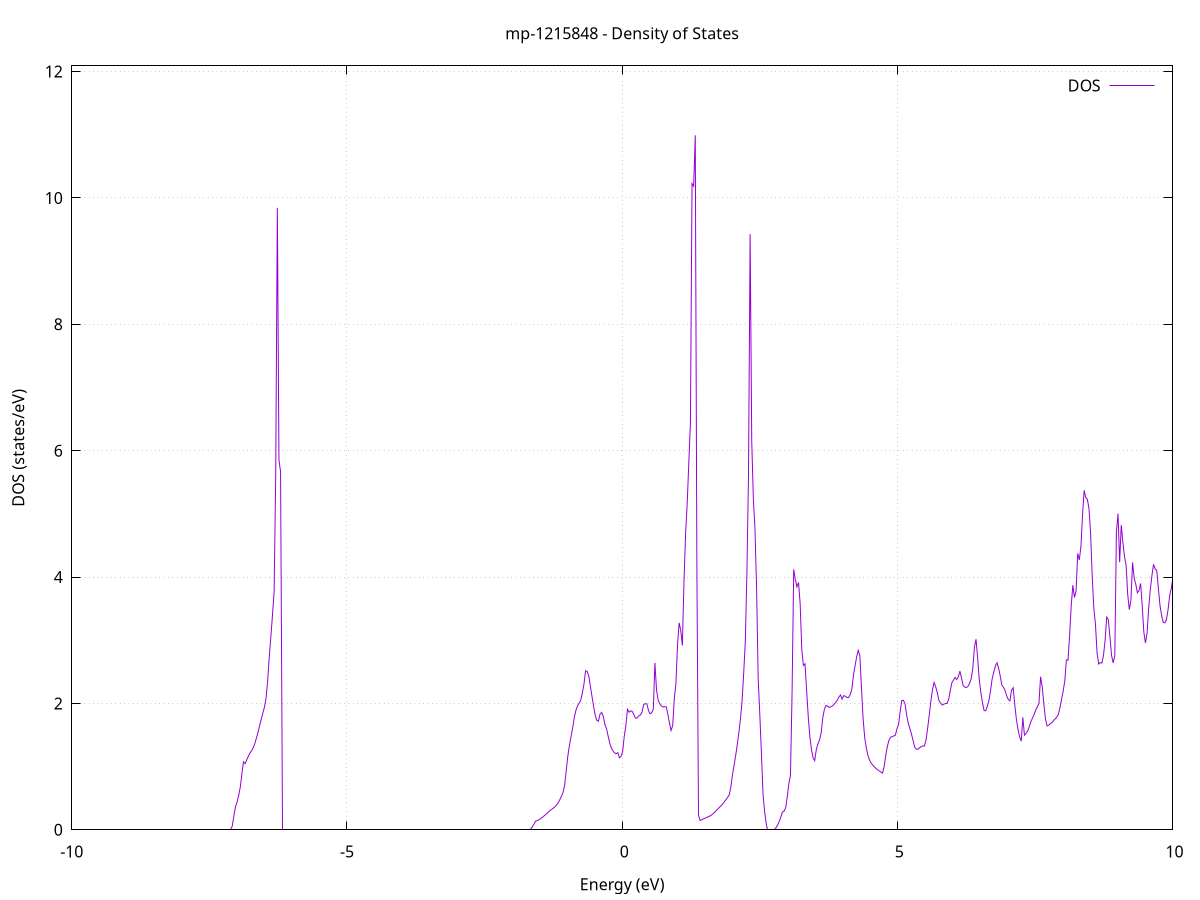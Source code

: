 set title 'mp-1215848 - Density of States'
set xlabel 'Energy (eV)'
set ylabel 'DOS (states/eV)'
set grid
set xrange [-10:10]
set yrange [0:12.090]
set xzeroaxis lt -1
set terminal png size 800,600
set output 'mp-1215848_dos_gnuplot.png'
plot '-' using 1:2 with lines title 'DOS'
-23.006400 0.000000
-22.977100 0.000000
-22.947700 0.000000
-22.918400 0.000000
-22.889100 0.000000
-22.859800 0.000000
-22.830500 0.000000
-22.801100 0.000000
-22.771800 0.000000
-22.742500 0.000000
-22.713200 0.000000
-22.683900 0.000000
-22.654500 0.000000
-22.625200 0.000000
-22.595900 0.000000
-22.566600 0.000000
-22.537300 0.000000
-22.507900 0.000000
-22.478600 0.000000
-22.449300 0.000000
-22.420000 0.000000
-22.390700 0.000000
-22.361300 0.000000
-22.332000 0.000000
-22.302700 0.000000
-22.273400 0.000000
-22.244100 0.000000
-22.214800 0.000000
-22.185400 0.000000
-22.156100 0.000000
-22.126800 0.000000
-22.097500 0.000000
-22.068200 0.000000
-22.038800 0.000000
-22.009500 0.000000
-21.980200 0.000000
-21.950900 0.000000
-21.921600 0.000000
-21.892200 0.000000
-21.862900 0.000000
-21.833600 0.000000
-21.804300 0.000000
-21.775000 0.000000
-21.745600 0.000000
-21.716300 0.000000
-21.687000 0.000000
-21.657700 0.000000
-21.628400 0.000000
-21.599000 0.000000
-21.569700 0.000000
-21.540400 0.000000
-21.511100 0.000000
-21.481800 0.000000
-21.452400 0.000000
-21.423100 0.000000
-21.393800 0.000000
-21.364500 0.000000
-21.335200 0.000000
-21.305900 0.000000
-21.276500 0.000000
-21.247200 0.000000
-21.217900 0.000000
-21.188600 0.000000
-21.159300 0.000000
-21.129900 0.000000
-21.100600 0.000000
-21.071300 0.000000
-21.042000 0.000000
-21.012700 0.000000
-20.983300 0.000000
-20.954000 0.000000
-20.924700 0.000000
-20.895400 0.000000
-20.866100 0.000000
-20.836700 0.000000
-20.807400 0.000000
-20.778100 0.000000
-20.748800 0.000000
-20.719500 0.000000
-20.690100 0.000000
-20.660800 0.000000
-20.631500 0.000000
-20.602200 0.000000
-20.572900 0.000000
-20.543600 0.000000
-20.514200 0.000000
-20.484900 0.000000
-20.455600 0.000000
-20.426300 0.000000
-20.397000 0.000000
-20.367600 0.000000
-20.338300 0.115200
-20.309000 2.913400
-20.279700 5.714400
-20.250400 12.373600
-20.221000 22.157500
-20.191700 15.319600
-20.162400 17.352800
-20.133100 13.279000
-20.103800 9.417800
-20.074400 7.151300
-20.045100 5.676300
-20.015800 8.977400
-19.986500 9.342400
-19.957200 10.348900
-19.927800 11.334300
-19.898500 17.225500
-19.869200 13.515700
-19.839900 9.532200
-19.810600 7.444600
-19.781200 5.580800
-19.751900 9.189600
-19.722600 37.466400
-19.693300 61.605100
-19.664000 24.422600
-19.634700 46.138300
-19.605300 13.578300
-19.576000 0.000000
-19.546700 0.000000
-19.517400 0.000000
-19.488100 0.000000
-19.458700 0.000000
-19.429400 0.000000
-19.400100 0.000000
-19.370800 0.000000
-19.341500 0.000000
-19.312100 0.000000
-19.282800 0.000000
-19.253500 0.000000
-19.224200 0.000000
-19.194900 0.000000
-19.165500 0.000000
-19.136200 0.000000
-19.106900 0.000000
-19.077600 0.000000
-19.048300 0.000000
-19.018900 0.000000
-18.989600 0.000000
-18.960300 0.000000
-18.931000 0.000000
-18.901700 0.000000
-18.872300 0.000000
-18.843000 0.000000
-18.813700 0.000000
-18.784400 0.000000
-18.755100 0.000000
-18.725800 0.000000
-18.696400 0.000000
-18.667100 0.000000
-18.637800 0.000000
-18.608500 0.000000
-18.579200 0.000000
-18.549800 0.000000
-18.520500 0.000000
-18.491200 0.000000
-18.461900 0.000000
-18.432600 0.000000
-18.403200 0.000000
-18.373900 0.000000
-18.344600 0.000000
-18.315300 0.000000
-18.286000 0.000000
-18.256600 0.000000
-18.227300 0.000000
-18.198000 0.000000
-18.168700 0.000000
-18.139400 0.000000
-18.110000 0.000000
-18.080700 0.000000
-18.051400 0.000000
-18.022100 0.000000
-17.992800 0.000000
-17.963500 0.000000
-17.934100 0.000000
-17.904800 0.000000
-17.875500 0.000000
-17.846200 0.000000
-17.816900 0.000000
-17.787500 0.000000
-17.758200 0.000000
-17.728900 0.000000
-17.699600 0.000000
-17.670300 0.000000
-17.640900 0.000000
-17.611600 0.000000
-17.582300 0.000000
-17.553000 0.000000
-17.523700 0.000000
-17.494300 0.000000
-17.465000 0.000000
-17.435700 0.000000
-17.406400 0.000000
-17.377100 0.000000
-17.347700 0.000000
-17.318400 0.000000
-17.289100 0.000000
-17.259800 0.000000
-17.230500 0.000000
-17.201100 0.000000
-17.171800 0.000000
-17.142500 0.000000
-17.113200 0.000000
-17.083900 0.000000
-17.054600 0.000000
-17.025200 0.000000
-16.995900 0.000000
-16.966600 0.000000
-16.937300 0.000000
-16.908000 0.000000
-16.878600 0.000000
-16.849300 0.000000
-16.820000 0.000000
-16.790700 0.000000
-16.761400 0.000000
-16.732000 0.000000
-16.702700 0.000000
-16.673400 0.000000
-16.644100 0.000000
-16.614800 0.000000
-16.585400 0.000000
-16.556100 0.000000
-16.526800 0.000000
-16.497500 0.000000
-16.468200 0.000000
-16.438800 0.000000
-16.409500 0.000000
-16.380200 0.000000
-16.350900 0.000000
-16.321600 0.000000
-16.292300 0.000000
-16.262900 0.000000
-16.233600 0.000000
-16.204300 0.000000
-16.175000 0.000000
-16.145700 0.000000
-16.116300 0.000000
-16.087000 0.000000
-16.057700 0.000000
-16.028400 0.000000
-15.999100 0.000000
-15.969700 0.000000
-15.940400 0.000000
-15.911100 0.000000
-15.881800 0.000000
-15.852500 0.000000
-15.823100 0.000000
-15.793800 0.000000
-15.764500 0.000000
-15.735200 0.000000
-15.705900 0.000000
-15.676500 0.000000
-15.647200 0.000000
-15.617900 0.000000
-15.588600 0.000000
-15.559300 0.000000
-15.529900 0.000000
-15.500600 0.000000
-15.471300 0.000000
-15.442000 0.000000
-15.412700 0.000000
-15.383400 0.000000
-15.354000 0.000000
-15.324700 0.000000
-15.295400 0.000000
-15.266100 0.000000
-15.236800 0.000000
-15.207400 0.000000
-15.178100 0.000000
-15.148800 0.000000
-15.119500 0.000000
-15.090200 0.000000
-15.060800 0.000000
-15.031500 0.000000
-15.002200 0.000000
-14.972900 0.000000
-14.943600 0.000000
-14.914200 0.000000
-14.884900 0.000000
-14.855600 0.000000
-14.826300 0.000000
-14.797000 0.000000
-14.767600 0.000000
-14.738300 0.000000
-14.709000 0.000000
-14.679700 0.000000
-14.650400 0.000000
-14.621000 0.000000
-14.591700 0.000000
-14.562400 0.000000
-14.533100 0.000000
-14.503800 0.000000
-14.474500 0.000000
-14.445100 0.000000
-14.415800 0.000000
-14.386500 0.000000
-14.357200 0.000000
-14.327900 0.000000
-14.298500 0.000000
-14.269200 0.000000
-14.239900 0.000000
-14.210600 0.000000
-14.181300 0.000000
-14.151900 0.000000
-14.122600 0.000000
-14.093300 0.000000
-14.064000 0.000000
-14.034700 0.000000
-14.005300 0.000000
-13.976000 0.000000
-13.946700 0.000000
-13.917400 0.000000
-13.888100 0.000000
-13.858700 0.000000
-13.829400 0.000000
-13.800100 0.000000
-13.770800 0.000000
-13.741500 0.000000
-13.712200 0.000000
-13.682800 0.000000
-13.653500 0.000000
-13.624200 0.000000
-13.594900 0.000000
-13.565600 0.000000
-13.536200 0.000000
-13.506900 0.000000
-13.477600 0.000000
-13.448300 0.000000
-13.419000 0.000000
-13.389600 0.000000
-13.360300 0.000000
-13.331000 0.000000
-13.301700 0.000000
-13.272400 0.000000
-13.243000 0.000000
-13.213700 0.000000
-13.184400 0.000000
-13.155100 0.000000
-13.125800 0.000000
-13.096400 0.000000
-13.067100 0.000000
-13.037800 0.000000
-13.008500 0.000000
-12.979200 0.000000
-12.949800 0.000000
-12.920500 0.000000
-12.891200 0.000000
-12.861900 0.000000
-12.832600 0.000000
-12.803300 0.000000
-12.773900 0.000000
-12.744600 0.000000
-12.715300 0.000000
-12.686000 0.000000
-12.656700 0.000000
-12.627300 0.000000
-12.598000 0.000000
-12.568700 0.000000
-12.539400 0.000000
-12.510100 0.000000
-12.480700 0.000000
-12.451400 0.000000
-12.422100 0.000000
-12.392800 0.000000
-12.363500 0.000000
-12.334100 0.000000
-12.304800 0.000000
-12.275500 0.000000
-12.246200 0.000000
-12.216900 0.000000
-12.187500 0.000000
-12.158200 0.000000
-12.128900 0.000000
-12.099600 0.000000
-12.070300 0.000000
-12.041000 0.000000
-12.011600 0.000000
-11.982300 0.000000
-11.953000 0.000000
-11.923700 0.000000
-11.894400 0.000000
-11.865000 0.000000
-11.835700 0.000000
-11.806400 0.000000
-11.777100 0.000000
-11.747800 0.000000
-11.718400 0.000000
-11.689100 0.000000
-11.659800 0.000000
-11.630500 0.000000
-11.601200 0.000000
-11.571800 0.000000
-11.542500 0.000000
-11.513200 0.000000
-11.483900 0.000000
-11.454600 0.000000
-11.425200 0.000000
-11.395900 0.000000
-11.366600 0.000000
-11.337300 0.000000
-11.308000 0.000000
-11.278600 0.000000
-11.249300 0.000000
-11.220000 0.000000
-11.190700 0.000000
-11.161400 0.000000
-11.132100 0.000000
-11.102700 0.000000
-11.073400 0.000000
-11.044100 0.000000
-11.014800 0.000000
-10.985500 0.000000
-10.956100 0.000000
-10.926800 0.000000
-10.897500 0.000000
-10.868200 0.000000
-10.838900 0.000000
-10.809500 0.000000
-10.780200 0.000000
-10.750900 0.000000
-10.721600 0.000000
-10.692300 0.000000
-10.662900 0.000000
-10.633600 0.000000
-10.604300 0.000000
-10.575000 0.000000
-10.545700 0.000000
-10.516300 0.000000
-10.487000 0.000000
-10.457700 0.000000
-10.428400 0.000000
-10.399100 0.000000
-10.369700 0.000000
-10.340400 0.000000
-10.311100 0.000000
-10.281800 0.000000
-10.252500 0.000000
-10.223200 0.000000
-10.193800 0.000000
-10.164500 0.000000
-10.135200 0.000000
-10.105900 0.000000
-10.076600 0.000000
-10.047200 0.000000
-10.017900 0.000000
-9.988600 0.000000
-9.959300 0.000000
-9.930000 0.000000
-9.900600 0.000000
-9.871300 0.000000
-9.842000 0.000000
-9.812700 0.000000
-9.783400 0.000000
-9.754000 0.000000
-9.724700 0.000000
-9.695400 0.000000
-9.666100 0.000000
-9.636800 0.000000
-9.607400 0.000000
-9.578100 0.000000
-9.548800 0.000000
-9.519500 0.000000
-9.490200 0.000000
-9.460900 0.000000
-9.431500 0.000000
-9.402200 0.000000
-9.372900 0.000000
-9.343600 0.000000
-9.314300 0.000000
-9.284900 0.000000
-9.255600 0.000000
-9.226300 0.000000
-9.197000 0.000000
-9.167700 0.000000
-9.138300 0.000000
-9.109000 0.000000
-9.079700 0.000000
-9.050400 0.000000
-9.021100 0.000000
-8.991700 0.000000
-8.962400 0.000000
-8.933100 0.000000
-8.903800 0.000000
-8.874500 0.000000
-8.845100 0.000000
-8.815800 0.000000
-8.786500 0.000000
-8.757200 0.000000
-8.727900 0.000000
-8.698500 0.000000
-8.669200 0.000000
-8.639900 0.000000
-8.610600 0.000000
-8.581300 0.000000
-8.552000 0.000000
-8.522600 0.000000
-8.493300 0.000000
-8.464000 0.000000
-8.434700 0.000000
-8.405400 0.000000
-8.376000 0.000000
-8.346700 0.000000
-8.317400 0.000000
-8.288100 0.000000
-8.258800 0.000000
-8.229400 0.000000
-8.200100 0.000000
-8.170800 0.000000
-8.141500 0.000000
-8.112200 0.000000
-8.082800 0.000000
-8.053500 0.000000
-8.024200 0.000000
-7.994900 0.000000
-7.965600 0.000000
-7.936200 0.000000
-7.906900 0.000000
-7.877600 0.000000
-7.848300 0.000000
-7.819000 0.000000
-7.789700 0.000000
-7.760300 0.000000
-7.731000 0.000000
-7.701700 0.000000
-7.672400 0.000000
-7.643100 0.000000
-7.613700 0.000000
-7.584400 0.000000
-7.555100 0.000000
-7.525800 0.000000
-7.496500 0.000000
-7.467100 0.000000
-7.437800 0.000000
-7.408500 0.000000
-7.379200 0.000000
-7.349900 0.000000
-7.320500 0.000000
-7.291200 0.000000
-7.261900 0.000000
-7.232600 0.000000
-7.203300 0.000000
-7.173900 0.000000
-7.144600 0.000000
-7.115300 0.000000
-7.086000 0.052800
-7.056700 0.209400
-7.027300 0.360200
-6.998000 0.433800
-6.968700 0.541700
-6.939400 0.668800
-6.910100 0.876400
-6.880800 1.075600
-6.851400 1.046400
-6.822100 1.105000
-6.792800 1.162500
-6.763500 1.213100
-6.734200 1.249100
-6.704800 1.295300
-6.675500 1.362400
-6.646200 1.447100
-6.616900 1.538000
-6.587600 1.645300
-6.558200 1.748000
-6.528900 1.845900
-6.499600 1.939700
-6.470300 2.082100
-6.441000 2.362200
-6.411600 2.740900
-6.382300 3.060400
-6.353000 3.404200
-6.323700 3.761400
-6.294400 5.654700
-6.265000 9.843700
-6.235700 5.848300
-6.206400 5.669100
-6.177100 0.000000
-6.147800 0.000000
-6.118400 0.000000
-6.089100 0.000000
-6.059800 0.000000
-6.030500 0.000000
-6.001200 0.000000
-5.971900 0.000000
-5.942500 0.000000
-5.913200 0.000000
-5.883900 0.000000
-5.854600 0.000000
-5.825300 0.000000
-5.795900 0.000000
-5.766600 0.000000
-5.737300 0.000000
-5.708000 0.000000
-5.678700 0.000000
-5.649300 0.000000
-5.620000 0.000000
-5.590700 0.000000
-5.561400 0.000000
-5.532100 0.000000
-5.502700 0.000000
-5.473400 0.000000
-5.444100 0.000000
-5.414800 0.000000
-5.385500 0.000000
-5.356100 0.000000
-5.326800 0.000000
-5.297500 0.000000
-5.268200 0.000000
-5.238900 0.000000
-5.209600 0.000000
-5.180200 0.000000
-5.150900 0.000000
-5.121600 0.000000
-5.092300 0.000000
-5.063000 0.000000
-5.033600 0.000000
-5.004300 0.000000
-4.975000 0.000000
-4.945700 0.000000
-4.916400 0.000000
-4.887000 0.000000
-4.857700 0.000000
-4.828400 0.000000
-4.799100 0.000000
-4.769800 0.000000
-4.740400 0.000000
-4.711100 0.000000
-4.681800 0.000000
-4.652500 0.000000
-4.623200 0.000000
-4.593800 0.000000
-4.564500 0.000000
-4.535200 0.000000
-4.505900 0.000000
-4.476600 0.000000
-4.447200 0.000000
-4.417900 0.000000
-4.388600 0.000000
-4.359300 0.000000
-4.330000 0.000000
-4.300700 0.000000
-4.271300 0.000000
-4.242000 0.000000
-4.212700 0.000000
-4.183400 0.000000
-4.154100 0.000000
-4.124700 0.000000
-4.095400 0.000000
-4.066100 0.000000
-4.036800 0.000000
-4.007500 0.000000
-3.978100 0.000000
-3.948800 0.000000
-3.919500 0.000000
-3.890200 0.000000
-3.860900 0.000000
-3.831500 0.000000
-3.802200 0.000000
-3.772900 0.000000
-3.743600 0.000000
-3.714300 0.000000
-3.684900 0.000000
-3.655600 0.000000
-3.626300 0.000000
-3.597000 0.000000
-3.567700 0.000000
-3.538400 0.000000
-3.509000 0.000000
-3.479700 0.000000
-3.450400 0.000000
-3.421100 0.000000
-3.391800 0.000000
-3.362400 0.000000
-3.333100 0.000000
-3.303800 0.000000
-3.274500 0.000000
-3.245200 0.000000
-3.215800 0.000000
-3.186500 0.000000
-3.157200 0.000000
-3.127900 0.000000
-3.098600 0.000000
-3.069200 0.000000
-3.039900 0.000000
-3.010600 0.000000
-2.981300 0.000000
-2.952000 0.000000
-2.922600 0.000000
-2.893300 0.000000
-2.864000 0.000000
-2.834700 0.000000
-2.805400 0.000000
-2.776000 0.000000
-2.746700 0.000000
-2.717400 0.000000
-2.688100 0.000000
-2.658800 0.000000
-2.629500 0.000000
-2.600100 0.000000
-2.570800 0.000000
-2.541500 0.000000
-2.512200 0.000000
-2.482900 0.000000
-2.453500 0.000000
-2.424200 0.000000
-2.394900 0.000000
-2.365600 0.000000
-2.336300 0.000000
-2.306900 0.000000
-2.277600 0.000000
-2.248300 0.000000
-2.219000 0.000000
-2.189700 0.000000
-2.160300 0.000000
-2.131000 0.000000
-2.101700 0.000000
-2.072400 0.000000
-2.043100 0.000000
-2.013700 0.000000
-1.984400 0.000000
-1.955100 0.000000
-1.925800 0.000000
-1.896500 0.000000
-1.867100 0.000000
-1.837800 0.000000
-1.808500 0.000000
-1.779200 0.000000
-1.749900 0.000000
-1.720600 0.000000
-1.691200 0.000000
-1.661900 0.013900
-1.632600 0.045100
-1.603300 0.085900
-1.574000 0.136200
-1.544600 0.146000
-1.515300 0.157000
-1.486000 0.173900
-1.456700 0.192900
-1.427400 0.213200
-1.398000 0.234900
-1.368700 0.257600
-1.339400 0.281500
-1.310100 0.304000
-1.280800 0.323600
-1.251400 0.341500
-1.222100 0.362600
-1.192800 0.390500
-1.163500 0.427200
-1.134200 0.473100
-1.104800 0.527600
-1.075500 0.586700
-1.046200 0.694900
-1.016900 0.931700
-0.987600 1.161800
-0.958300 1.334700
-0.928900 1.475400
-0.899600 1.611400
-0.870300 1.774000
-0.841000 1.886800
-0.811700 1.960000
-0.782300 2.001100
-0.753000 2.048900
-0.723700 2.160800
-0.694400 2.301800
-0.665100 2.515800
-0.635700 2.507100
-0.606400 2.434600
-0.577100 2.270300
-0.547800 2.109500
-0.518500 1.953100
-0.489100 1.809700
-0.459800 1.731600
-0.430500 1.717500
-0.401200 1.831400
-0.371900 1.858300
-0.342500 1.796100
-0.313200 1.668700
-0.283900 1.599400
-0.254600 1.483200
-0.225300 1.370300
-0.195900 1.292800
-0.166600 1.248500
-0.137300 1.217200
-0.108000 1.205100
-0.078700 1.220900
-0.049400 1.139100
-0.020000 1.161000
0.009300 1.237100
0.038600 1.482000
0.067900 1.651200
0.097200 1.905700
0.126600 1.860600
0.155900 1.883700
0.185200 1.870000
0.214500 1.818700
0.243800 1.765500
0.273200 1.770800
0.302500 1.802400
0.331800 1.816800
0.361100 1.861000
0.390400 1.980900
0.419800 1.995100
0.449100 1.993100
0.478400 1.889200
0.507700 1.836000
0.537000 1.852800
0.566400 1.908200
0.595700 2.640600
0.625000 2.209500
0.654300 2.053800
0.683600 1.993200
0.713000 1.960800
0.742300 1.943200
0.771600 1.948200
0.800900 1.946400
0.830200 1.829400
0.859500 1.691000
0.888900 1.571700
0.918200 1.647600
0.947500 2.075400
0.976800 2.309300
1.006100 2.926400
1.035500 3.275400
1.064800 3.154800
1.094100 2.915800
1.123400 3.910900
1.152700 4.684000
1.182100 5.162500
1.211400 5.807200
1.240700 6.441900
1.270000 10.227600
1.299300 10.186700
1.328700 10.990700
1.358000 4.155800
1.387300 0.232400
1.416600 0.148100
1.445900 0.159300
1.475300 0.171000
1.504600 0.182800
1.533900 0.194600
1.563200 0.206300
1.592500 0.218000
1.621800 0.233000
1.651200 0.253600
1.680500 0.277000
1.709800 0.303200
1.739100 0.329100
1.768400 0.354800
1.797800 0.381100
1.827100 0.409500
1.856400 0.440700
1.885700 0.474800
1.915000 0.511300
1.944400 0.548200
1.973700 0.665500
2.003000 0.859600
2.032300 1.013200
2.061600 1.168800
2.091000 1.340600
2.120300 1.535300
2.149600 1.754600
2.178900 2.031400
2.208200 2.475100
2.237600 2.976200
2.266900 4.062700
2.296200 5.625900
2.325500 9.428400
2.354800 6.149200
2.384200 5.230300
2.413500 4.763200
2.442800 3.818700
2.472100 2.392800
2.501400 1.824000
2.530700 1.205900
2.560100 0.557900
2.589400 0.286100
2.618700 0.089000
2.648000 0.000000
2.677300 0.000000
2.706700 0.000000
2.736000 0.000000
2.765300 0.000000
2.794600 0.030000
2.823900 0.073500
2.853300 0.130000
2.882600 0.199400
2.911900 0.281800
2.941200 0.292300
2.970500 0.345800
2.999900 0.520100
3.029200 0.730600
3.058500 0.861600
3.087800 2.180300
3.117100 4.120800
3.146500 3.962600
3.175800 3.844500
3.205100 3.914800
3.234400 3.580400
3.263700 2.858200
3.293000 2.600400
3.322400 2.627500
3.351700 2.212200
3.381000 1.796100
3.410300 1.475700
3.439600 1.273400
3.469000 1.140500
3.498300 1.094000
3.527600 1.268000
3.556900 1.360900
3.586200 1.416800
3.615600 1.532700
3.644900 1.765200
3.674200 1.905400
3.703500 1.965600
3.732800 1.958000
3.762200 1.936900
3.791500 1.946200
3.820800 1.961200
3.850100 1.984200
3.879400 2.015900
3.908800 2.049400
3.938100 2.100900
3.967400 2.133000
3.996700 2.068800
4.026000 2.122600
4.055400 2.114300
4.084700 2.093800
4.114000 2.092100
4.143300 2.137700
4.172600 2.217200
4.201900 2.438000
4.231300 2.591400
4.260600 2.734300
4.289900 2.839600
4.319200 2.756600
4.348500 2.249100
4.377900 1.764000
4.407200 1.460700
4.436500 1.293300
4.465800 1.178800
4.495100 1.103900
4.524500 1.056400
4.553800 1.024800
4.583100 0.995000
4.612400 0.970100
4.641700 0.949600
4.671100 0.931400
4.700400 0.913300
4.729700 0.897100
4.759000 0.993000
4.788300 1.166300
4.817700 1.314700
4.847000 1.415500
4.876300 1.463700
4.905600 1.473500
4.934900 1.485400
4.964300 1.496000
4.993600 1.598300
5.022900 1.668200
5.052200 1.870400
5.081500 2.045600
5.110800 2.049200
5.140200 1.993200
5.169500 1.817400
5.198800 1.688400
5.228100 1.599300
5.257400 1.514300
5.286800 1.408700
5.316100 1.306300
5.345400 1.274600
5.374700 1.274300
5.404000 1.296800
5.433400 1.315400
5.462700 1.328600
5.492000 1.323400
5.521300 1.421100
5.550600 1.604500
5.580000 1.814400
5.609300 2.032800
5.638600 2.213300
5.667900 2.331500
5.697200 2.263800
5.726600 2.169900
5.755900 2.045000
5.785200 2.008400
5.814500 1.974400
5.843800 1.987400
5.873100 1.997300
5.902500 1.999300
5.931800 2.064400
5.961100 2.195200
5.990400 2.327700
6.019700 2.368000
6.049100 2.410700
6.078400 2.378300
6.107700 2.419300
6.137000 2.511300
6.166300 2.402100
6.195700 2.283900
6.225000 2.258200
6.254300 2.251200
6.283600 2.270000
6.312900 2.316400
6.342300 2.389600
6.371600 2.555500
6.400900 2.890900
6.430200 3.014900
6.459500 2.718800
6.488900 2.377500
6.518200 2.169600
6.547500 2.010600
6.576800 1.886600
6.606100 1.884000
6.635500 1.954600
6.664800 2.048100
6.694100 2.206300
6.723400 2.391100
6.752700 2.497100
6.782000 2.594200
6.811400 2.643200
6.840700 2.557700
6.870000 2.432700
6.899300 2.290900
6.928600 2.254000
6.958000 2.203200
6.987300 2.119200
7.016600 2.060600
7.045900 2.041500
7.075200 2.210200
7.104600 2.248500
7.133900 1.979900
7.163200 1.751800
7.192500 1.589900
7.221800 1.470000
7.251200 1.401000
7.280500 1.780100
7.309800 1.498600
7.339100 1.523700
7.368400 1.562900
7.397800 1.632800
7.427100 1.710300
7.456400 1.768900
7.485700 1.826900
7.515000 1.894400
7.544300 1.947000
7.573700 2.002100
7.603000 2.422300
7.632300 2.265700
7.661600 1.999100
7.690900 1.756300
7.720300 1.644900
7.749600 1.652300
7.778900 1.677100
7.808200 1.695400
7.837500 1.728100
7.866900 1.753300
7.896200 1.782100
7.925500 1.825100
7.954800 1.931100
7.984100 2.065800
8.013500 2.193900
8.042800 2.354800
8.072100 2.687700
8.101400 2.683500
8.130700 3.076400
8.160100 3.547300
8.189400 3.871300
8.218700 3.677900
8.248000 3.777300
8.277300 4.373900
8.306700 4.269700
8.336000 4.484500
8.365300 4.974800
8.394600 5.372300
8.423900 5.257800
8.453200 5.230700
8.482600 5.080200
8.511900 4.692000
8.541200 4.008500
8.570500 3.506000
8.599800 3.256800
8.629200 2.801300
8.658500 2.623000
8.687800 2.645800
8.717100 2.638200
8.746400 2.758500
8.775800 3.005100
8.805100 3.368000
8.834400 3.324500
8.863700 3.047500
8.893000 2.756600
8.922400 2.639900
8.951700 2.762100
8.981000 4.713400
9.010300 5.004300
9.039600 4.234300
9.069000 4.822500
9.098300 4.548900
9.127600 4.327800
9.156900 4.184600
9.186200 3.723800
9.215600 3.484300
9.244900 3.635400
9.274200 4.230800
9.303500 3.982700
9.332800 3.886100
9.362100 3.750800
9.391500 3.786000
9.420800 3.898400
9.450100 3.537600
9.479400 3.128300
9.508700 2.955800
9.538100 3.111200
9.567400 3.506700
9.596700 3.804400
9.626000 4.019700
9.655300 4.200900
9.684700 4.129200
9.714000 4.107300
9.743300 3.825700
9.772600 3.549700
9.801900 3.394200
9.831300 3.283100
9.860600 3.275300
9.889900 3.326200
9.919200 3.482100
9.948500 3.705900
9.977900 3.818600
10.007200 3.985600
10.036500 4.025300
10.065800 3.871900
10.095100 3.839900
10.124400 3.510300
10.153800 3.252000
10.183100 3.101800
10.212400 3.064000
10.241700 3.064400
10.271000 3.080000
10.300400 3.061900
10.329700 3.081600
10.359000 3.220200
10.388300 3.276400
10.417600 3.427800
10.447000 3.858900
10.476300 4.860500
10.505600 6.144700
10.534900 6.339000
10.564200 6.347000
10.593600 6.003400
10.622900 5.748100
10.652200 5.548200
10.681500 5.279900
10.710800 4.958400
10.740200 4.997700
10.769500 4.672800
10.798800 4.688600
10.828100 4.740400
10.857400 5.461200
10.886800 5.456100
10.916100 5.234400
10.945400 4.760600
10.974700 4.540400
11.004000 3.841000
11.033300 3.307500
11.062700 2.886900
11.092000 2.586100
11.121300 2.295700
11.150600 1.889500
11.179900 1.382200
11.209300 1.066500
11.238600 0.961500
11.267900 0.904800
11.297200 0.872600
11.326500 0.970300
11.355900 1.112600
11.385200 1.132100
11.414500 1.110200
11.443800 1.102200
11.473100 1.122400
11.502500 1.149600
11.531800 1.171500
11.561100 1.187000
11.590400 1.196400
11.619700 1.187500
11.649100 1.198200
11.678400 1.216300
11.707700 1.242700
11.737000 1.278100
11.766300 1.322000
11.795600 1.373300
11.825000 1.462300
11.854300 1.516100
11.883600 1.610300
11.912900 1.587100
11.942200 1.508600
11.971600 1.422900
12.000900 1.343800
12.030200 1.283600
12.059500 1.227300
12.088800 1.198900
12.118200 1.178300
12.147500 1.157600
12.176800 1.134500
12.206100 1.108900
12.235400 1.090900
12.264800 1.079100
12.294100 1.074200
12.323400 1.077400
12.352700 1.116500
12.382000 1.173700
12.411400 1.242700
12.440700 1.319500
12.470000 1.395600
12.499300 1.478900
12.528600 1.561200
12.558000 1.702600
12.587300 1.968900
12.616600 2.251100
12.645900 2.161900
12.675200 2.153100
12.704500 2.110900
12.733900 2.188200
12.763200 2.114200
12.792500 2.066400
12.821800 1.981400
12.851100 1.861800
12.880500 1.869600
12.909800 1.891200
12.939100 1.914000
12.968400 1.931900
12.997700 1.998400
13.027100 1.987300
13.056400 1.991600
13.085700 1.975900
13.115000 1.985200
13.144300 1.811800
13.173700 1.793300
13.203000 1.797800
13.232300 1.830300
13.261600 1.941100
13.290900 1.978900
13.320300 2.054500
13.349600 2.068300
13.378900 2.084500
13.408200 2.095100
13.437500 2.064500
13.466900 2.005000
13.496200 1.971900
13.525500 1.978700
13.554800 2.019300
13.584100 2.051100
13.613400 2.149600
13.642800 2.160500
13.672100 2.121900
13.701400 2.321000
13.730700 2.429300
13.760000 2.572500
13.789400 2.849700
13.818700 3.139900
13.848000 3.244800
13.877300 3.391800
13.906600 3.272600
13.936000 3.066700
13.965300 2.842800
13.994600 2.681500
14.023900 2.563500
14.053200 2.261500
14.082600 2.219600
14.111900 2.242600
14.141200 2.344200
14.170500 2.407300
14.199800 2.455500
14.229200 2.535200
14.258500 2.602400
14.287800 2.661000
14.317100 2.716200
14.346400 2.755000
14.375700 2.802000
14.405100 3.055500
14.434400 2.694500
14.463700 2.671600
14.493000 2.673200
14.522300 2.615200
14.551700 2.421900
14.581000 2.226000
14.610300 2.099400
14.639600 2.010900
14.668900 1.958200
14.698300 1.917500
14.727600 1.885500
14.756900 1.873200
14.786200 1.872000
14.815500 1.873400
14.844900 1.882200
14.874200 1.984600
14.903500 2.127000
14.932800 2.301200
14.962100 2.684700
14.991500 2.921700
15.020800 2.883600
15.050100 2.678900
15.079400 2.359100
15.108700 2.232900
15.138100 2.154900
15.167400 2.202100
15.196700 2.122500
15.226000 2.072500
15.255300 2.022300
15.284600 1.977200
15.314000 1.972400
15.343300 1.998200
15.372600 2.018300
15.401900 2.041900
15.431200 2.349200
15.460600 2.342100
15.489900 2.390900
15.519200 2.386600
15.548500 2.355500
15.577800 2.344100
15.607200 2.426200
15.636500 2.547100
15.665800 2.632200
15.695100 2.824700
15.724400 2.710100
15.753800 2.522900
15.783100 2.355700
15.812400 2.315400
15.841700 2.286600
15.871000 2.291600
15.900400 2.541700
15.929700 2.579100
15.959000 2.674300
15.988300 2.586000
16.017600 2.388500
16.046900 2.086500
16.076300 1.825400
16.105600 1.705500
16.134900 1.531400
16.164200 1.374400
16.193500 1.294300
16.222900 1.268500
16.252200 1.269100
16.281500 1.286500
16.310800 1.331400
16.340100 1.418700
16.369500 1.530300
16.398800 1.679100
16.428100 1.833600
16.457400 1.962900
16.486700 2.304200
16.516100 2.126800
16.545400 2.496900
16.574700 2.466600
16.604000 2.225200
16.633300 2.171500
16.662700 2.218400
16.692000 2.354500
16.721300 2.652200
16.750600 2.589800
16.779900 2.404700
16.809300 2.167900
16.838600 1.934400
16.867900 1.672900
16.897200 1.622500
16.926500 1.643600
16.955800 1.700000
16.985200 2.260000
17.014500 1.731400
17.043800 1.777600
17.073100 1.848500
17.102400 1.961400
17.131800 2.096100
17.161100 2.215300
17.190400 2.311000
17.219700 2.536100
17.249000 2.720100
17.278400 2.758100
17.307700 2.686300
17.337000 2.507100
17.366300 2.273600
17.395600 2.009000
17.425000 1.770000
17.454300 1.718200
17.483600 1.809600
17.512900 2.031800
17.542200 2.396600
17.571600 2.523000
17.600900 2.634900
17.630200 2.647300
17.659500 2.614200
17.688800 2.613500
17.718200 2.866400
17.747500 2.597600
17.776800 2.562100
17.806100 2.503100
17.835400 2.420100
17.864700 2.334700
17.894100 2.319700
17.923400 2.279200
17.952700 2.199800
17.982000 2.129900
18.011300 2.102100
18.040700 2.073700
18.070000 2.086500
18.099300 2.156400
18.128600 2.221100
18.157900 2.404500
18.187300 2.087900
18.216600 1.834800
18.245900 1.777800
18.275200 1.649200
18.304500 1.584800
18.333900 1.533600
18.363200 1.497700
18.392500 1.514000
18.421800 1.514700
18.451100 1.593300
18.480500 1.683500
18.509800 1.830600
18.539100 1.947500
18.568400 2.048200
18.597700 2.191700
18.627000 2.353800
18.656400 2.582100
18.685700 2.772300
18.715000 2.801300
18.744300 2.805500
18.773600 2.697900
18.803000 2.901500
18.832300 2.982600
18.861600 3.006700
18.890900 3.025100
18.920200 3.471100
18.949600 2.898800
18.978900 2.765300
19.008200 2.645200
19.037500 2.512300
19.066800 2.375400
19.096200 2.265000
19.125500 2.250400
19.154800 2.284500
19.184100 2.262500
19.213400 2.324500
19.242800 2.508800
19.272100 2.614800
19.301400 2.562900
19.330700 2.551300
19.360000 2.525000
19.389400 2.639900
19.418700 2.769100
19.448000 3.137100
19.477300 2.957700
19.506600 2.715400
19.535900 2.376400
19.565300 2.276800
19.594600 2.214200
19.623900 2.248800
19.653200 2.334800
19.682500 2.469300
19.711900 2.667000
19.741200 2.894000
19.770500 3.114900
19.799800 3.237400
19.829100 3.207200
19.858500 3.241600
19.887800 3.350400
19.917100 3.316800
19.946400 3.149100
19.975700 2.911800
20.005100 2.436100
20.034400 2.280000
20.063700 2.135500
20.093000 2.049000
20.122300 1.955700
20.151700 1.909100
20.181000 1.927100
20.210300 2.009900
20.239600 2.006400
20.268900 2.018100
20.298300 2.057400
20.327600 2.097500
20.356900 2.251800
20.386200 2.344000
20.415500 2.327000
20.444800 2.351800
20.474200 2.381400
20.503500 2.440000
20.532800 2.495500
20.562100 2.580500
20.591400 2.588300
20.620800 2.711700
20.650100 2.643400
20.679400 2.712800
20.708700 2.833500
20.738000 2.951300
20.767400 2.995400
20.796700 3.009800
20.826000 3.018500
20.855300 3.038000
20.884600 2.980400
20.914000 2.810400
20.943300 2.687100
20.972600 2.728500
21.001900 2.681800
21.031200 2.433300
21.060600 2.352900
21.089900 2.366600
21.119200 2.391800
21.148500 2.481600
21.177800 2.594900
21.207100 2.584500
21.236500 2.635600
21.265800 2.534200
21.295100 2.499400
21.324400 2.544400
21.353700 2.615300
21.383100 2.693700
21.412400 2.740600
21.441700 2.636900
21.471000 2.616600
21.500300 2.583700
21.529700 2.503400
21.559000 2.424000
21.588300 2.350900
21.617600 2.351600
21.646900 2.405800
21.676300 2.528000
21.705600 2.665400
21.734900 2.824300
21.764200 2.966500
21.793500 3.051500
21.822900 3.082300
21.852200 2.939700
21.881500 2.885900
21.910800 2.766200
21.940100 2.653500
21.969500 2.363400
21.998800 2.231100
22.028100 2.192000
22.057400 2.179000
22.086700 2.158800
22.116000 2.123400
22.145400 2.045100
22.174700 2.019900
22.204000 2.006200
22.233300 1.990800
22.262600 1.970500
22.292000 1.947900
22.321300 1.948600
22.350600 1.988200
22.379900 2.103500
22.409200 2.287200
22.438600 2.489400
22.467900 2.711300
22.497200 2.941800
22.526500 3.034400
22.555800 3.115400
22.585200 3.160800
22.614500 3.112900
22.643800 3.027200
22.673100 2.980900
22.702400 2.961700
22.731800 2.964200
22.761100 2.996300
22.790400 2.973800
22.819700 2.903200
22.849000 2.733300
22.878300 2.537700
22.907700 2.370700
22.937000 2.276200
22.966300 2.241800
22.995600 2.220800
23.024900 2.181800
23.054300 2.102000
23.083600 2.082900
23.112900 2.090200
23.142200 2.075900
23.171500 2.072700
23.200900 2.064000
23.230200 2.086900
23.259500 2.197400
23.288800 2.185900
23.318100 2.258900
23.347500 2.315900
23.376800 2.409300
23.406100 2.397300
23.435400 2.351000
23.464700 2.331200
23.494100 2.347400
23.523400 2.313900
23.552700 2.256000
23.582000 2.173500
23.611300 2.105400
23.640700 2.169800
23.670000 2.336900
23.699300 2.329000
23.728600 2.456800
23.757900 2.514000
23.787200 2.547900
23.816600 2.523700
23.845900 2.528500
23.875200 2.322200
23.904500 1.962700
23.933800 1.901600
23.963200 1.930600
23.992500 2.000400
24.021800 2.065500
24.051100 2.139500
24.080400 2.271200
24.109800 2.439200
24.139100 2.573900
24.168400 2.657400
24.197700 2.733900
24.227000 2.815500
24.256400 2.904700
24.285700 2.880400
24.315000 3.029800
24.344300 3.322200
24.373600 3.141400
24.403000 2.855900
24.432300 2.824200
24.461600 2.820700
24.490900 2.796600
24.520200 2.807400
24.549600 2.811100
24.578900 2.882400
24.608200 2.945500
24.637500 2.956300
24.666800 2.954200
24.696100 2.956700
24.725500 2.980700
24.754800 3.028900
24.784100 3.093300
24.813400 3.163100
24.842700 3.223800
24.872100 3.330000
24.901400 3.249000
24.930700 3.144100
24.960000 3.339100
24.989300 3.221100
25.018700 3.017300
25.048000 3.189500
25.077300 2.890800
25.106600 2.858900
25.135900 2.927600
25.165300 3.068700
25.194600 2.783700
25.223900 2.703800
25.253200 2.519100
25.282500 2.473200
25.311900 2.424300
25.341200 2.431400
25.370500 2.470900
25.399800 2.515100
25.429100 2.528400
25.458400 2.510800
25.487800 2.451400
25.517100 2.430500
25.546400 2.562800
25.575700 2.667000
25.605000 2.629000
25.634400 2.649900
25.663700 2.761300
25.693000 2.950800
25.722300 3.104300
25.751600 3.265600
25.781000 3.417100
25.810300 3.523500
25.839600 3.545600
25.868900 3.489200
25.898200 3.424800
25.927600 3.334800
25.956900 3.575800
25.986200 3.194700
26.015500 3.031600
26.044800 2.936700
26.074200 2.907300
26.103500 3.034800
26.132800 3.263100
26.162100 3.283600
26.191400 3.050500
26.220800 3.135700
26.250100 3.083900
26.279400 3.017100
26.308700 2.914900
26.338000 2.835800
26.367300 2.813300
26.396700 2.800900
26.426000 2.772600
26.455300 2.699500
26.484600 2.730900
26.513900 2.720900
26.543300 2.720600
26.572600 2.716100
26.601900 2.728600
26.631200 2.676200
26.660500 2.714300
26.689900 2.841200
26.719200 2.931600
26.748500 3.155200
26.777800 3.554100
26.807100 3.840200
26.836500 3.876700
26.865800 3.768100
26.895100 3.552400
26.924400 3.365700
26.953700 3.048100
26.983100 2.809100
27.012400 2.581400
27.041700 2.472000
27.071000 2.376300
27.100300 2.259300
27.129600 2.250800
27.159000 2.189800
27.188300 2.198500
27.217600 2.212100
27.246900 2.247100
27.276200 2.322300
27.305600 2.296500
27.334900 2.289800
27.364200 2.305300
27.393500 2.356600
27.422800 2.385900
27.452200 2.376600
27.481500 2.400700
27.510800 2.483200
27.540100 2.553800
27.569400 2.588400
27.598800 2.636700
27.628100 2.653000
27.657400 2.623900
27.686700 2.583600
27.716000 2.559800
27.745400 2.583500
27.774700 2.733300
27.804000 2.835800
27.833300 2.965900
27.862600 2.727300
27.892000 2.485800
27.921300 2.467200
27.950600 2.538800
27.979900 2.676100
28.009200 2.960100
28.038500 3.307100
28.067900 3.570000
28.097200 3.735200
28.126500 3.761200
28.155800 3.682300
28.185100 3.532300
28.214500 3.314600
28.243800 3.139900
28.273100 3.168900
28.302400 3.129500
28.331700 3.030500
28.361100 3.005300
28.390400 3.079400
28.419700 3.144800
28.449000 3.124800
28.478300 3.149800
28.507700 3.165900
28.537000 3.223800
28.566300 3.214200
28.595600 3.257900
28.624900 3.231400
28.654300 3.226000
28.683600 3.217200
28.712900 3.274600
28.742200 3.468700
28.771500 3.786600
28.800900 3.327900
28.830200 2.964100
28.859500 2.633600
28.888800 2.433300
28.918100 2.339700
28.947400 2.220800
28.976800 2.096600
29.006100 1.980700
29.035400 1.874100
29.064700 1.778600
29.094000 1.733700
29.123400 1.731500
29.152700 1.753300
29.182000 1.839600
29.211300 1.955600
29.240600 2.164800
29.270000 2.560500
29.299300 2.845400
29.328600 3.151500
29.357900 3.474500
29.387200 3.817800
29.416600 3.671000
29.445900 3.321100
29.475200 3.030700
29.504500 2.786000
29.533800 2.605400
29.563200 2.523400
29.592500 2.525600
29.621800 2.411100
29.651100 2.377000
29.680400 2.394800
29.709700 2.431300
29.739100 2.518200
29.768400 2.599000
29.797700 2.688600
29.827000 2.711100
29.856300 2.717200
29.885700 2.656900
29.915000 2.650300
29.944300 2.742500
29.973600 2.815600
30.002900 2.899800
30.032300 3.091400
30.061600 3.206100
30.090900 3.129700
30.120200 3.149100
30.149500 2.977100
30.178900 2.948200
30.208200 2.854600
30.237500 2.662100
30.266800 2.607600
30.296100 2.634400
30.325500 2.693700
30.354800 2.719700
30.384100 2.658300
30.413400 2.750200
30.442700 2.629600
30.472100 2.544000
30.501400 2.532700
30.530700 2.555800
30.560000 2.590500
30.589300 2.642700
30.618600 2.702600
30.648000 2.784500
30.677300 2.827700
30.706600 2.787600
30.735900 2.769900
30.765200 2.798200
30.794600 2.846600
30.823900 2.932300
30.853200 2.906800
30.882500 2.964600
30.911800 3.055400
30.941200 3.136600
30.970500 3.207300
30.999800 3.301400
31.029100 3.181100
31.058400 3.052300
31.087800 2.971000
31.117100 2.848600
31.146400 2.851300
31.175700 2.880900
31.205000 2.968200
31.234400 2.970500
31.263700 2.933700
31.293000 2.960700
31.322300 3.148500
31.351600 3.283400
31.380900 3.090700
31.410300 2.893800
31.439600 2.668200
31.468900 2.589900
31.498200 2.508200
31.527500 2.356100
31.556900 2.205900
31.586200 2.111300
31.615500 2.046600
31.644800 1.985300
31.674100 1.944800
31.703500 1.922200
31.732800 1.919900
31.762100 2.118400
31.791400 2.177500
31.820700 2.243400
31.850100 2.453400
31.879400 2.403200
31.908700 2.351300
31.938000 2.504100
31.967300 2.599300
31.996700 2.564400
32.026000 2.458700
32.055300 2.353600
32.084600 2.244700
32.113900 2.155100
32.143300 2.028200
32.172600 1.756500
32.201900 1.395700
32.231200 1.249000
32.260500 1.215000
32.289800 1.180700
32.319200 1.160100
32.348500 1.145000
32.377800 1.132900
32.407100 1.128000
32.436400 1.129800
32.465800 1.103600
32.495100 1.135600
32.524400 1.028000
32.553700 0.957400
32.583000 0.919500
32.612400 0.854400
32.641700 0.799600
32.671000 0.761200
32.700300 0.704100
32.729600 0.564900
32.759000 0.425500
32.788300 0.301000
32.817600 0.197800
32.846900 0.116200
32.876200 0.055800
32.905600 0.021700
32.934900 0.005900
32.964200 0.000000
32.993500 0.000000
33.022800 0.000000
33.052200 0.000000
33.081500 0.000000
33.110800 0.000000
33.140100 0.000000
33.169400 0.000000
33.198700 0.000000
33.228100 0.000000
33.257400 0.000000
33.286700 0.000000
33.316000 0.000000
33.345300 0.000000
33.374700 0.000000
33.404000 0.000000
33.433300 0.000000
33.462600 0.000000
33.491900 0.000000
33.521300 0.000000
33.550600 0.000000
33.579900 0.000000
33.609200 0.000000
33.638500 0.000000
33.667900 0.000000
33.697200 0.000000
33.726500 0.000000
33.755800 0.000000
33.785100 0.000000
33.814500 0.000000
33.843800 0.000000
33.873100 0.000000
33.902400 0.000000
33.931700 0.000000
33.961000 0.000000
33.990400 0.000000
34.019700 0.000000
34.049000 0.000000
34.078300 0.000000
34.107600 0.000000
34.137000 0.000000
34.166300 0.000000
34.195600 0.000000
34.224900 0.000000
34.254200 0.000000
34.283600 0.000000
34.312900 0.000000
34.342200 0.000000
34.371500 0.000000
34.400800 0.000000
34.430200 0.000000
34.459500 0.000000
34.488800 0.000000
34.518100 0.000000
34.547400 0.000000
34.576800 0.000000
34.606100 0.000000
34.635400 0.000000
34.664700 0.000000
34.694000 0.000000
34.723400 0.000000
34.752700 0.000000
34.782000 0.000000
34.811300 0.000000
34.840600 0.000000
34.869900 0.000000
34.899300 0.000000
34.928600 0.000000
34.957900 0.000000
34.987200 0.000000
35.016500 0.000000
35.045900 0.000000
35.075200 0.000000
35.104500 0.000000
35.133800 0.000000
35.163100 0.000000
35.192500 0.000000
35.221800 0.000000
35.251100 0.000000
35.280400 0.000000
35.309700 0.000000
35.339100 0.000000
35.368400 0.000000
35.397700 0.000000
35.427000 0.000000
35.456300 0.000000
35.485700 0.000000
35.515000 0.000000
35.544300 0.000000
35.573600 0.000000
35.602900 0.000000
35.632200 0.000000
e
